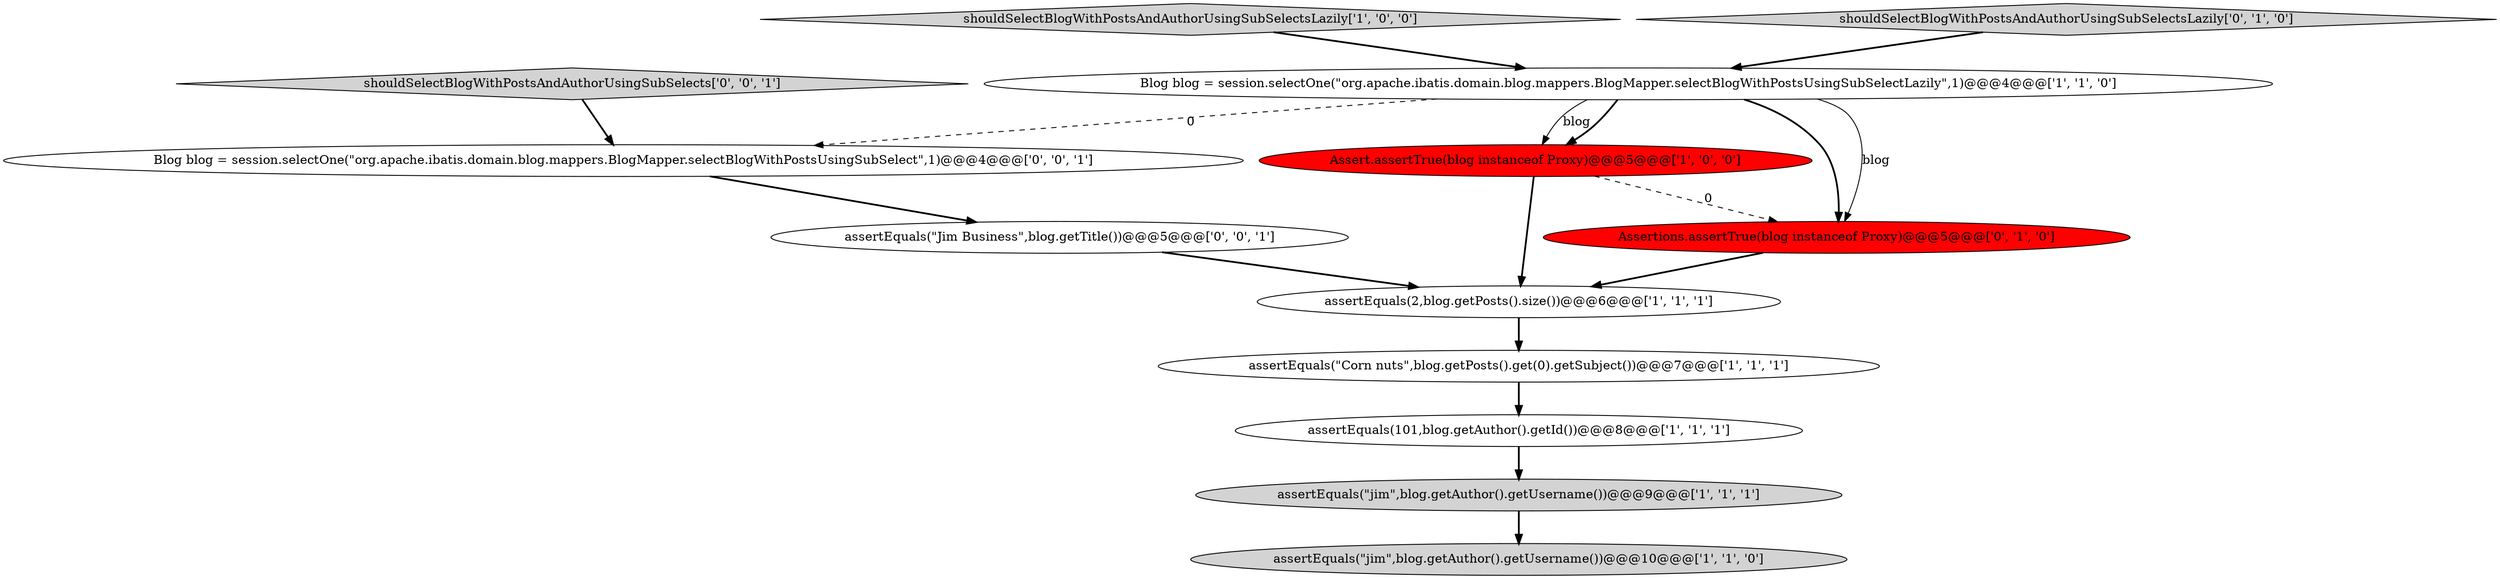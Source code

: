 digraph {
2 [style = filled, label = "Assert.assertTrue(blog instanceof Proxy)@@@5@@@['1', '0', '0']", fillcolor = red, shape = ellipse image = "AAA1AAABBB1BBB"];
10 [style = filled, label = "assertEquals(\"Jim Business\",blog.getTitle())@@@5@@@['0', '0', '1']", fillcolor = white, shape = ellipse image = "AAA0AAABBB3BBB"];
4 [style = filled, label = "shouldSelectBlogWithPostsAndAuthorUsingSubSelectsLazily['1', '0', '0']", fillcolor = lightgray, shape = diamond image = "AAA0AAABBB1BBB"];
7 [style = filled, label = "assertEquals(\"Corn nuts\",blog.getPosts().get(0).getSubject())@@@7@@@['1', '1', '1']", fillcolor = white, shape = ellipse image = "AAA0AAABBB1BBB"];
3 [style = filled, label = "assertEquals(\"jim\",blog.getAuthor().getUsername())@@@10@@@['1', '1', '0']", fillcolor = lightgray, shape = ellipse image = "AAA0AAABBB1BBB"];
12 [style = filled, label = "shouldSelectBlogWithPostsAndAuthorUsingSubSelects['0', '0', '1']", fillcolor = lightgray, shape = diamond image = "AAA0AAABBB3BBB"];
9 [style = filled, label = "Assertions.assertTrue(blog instanceof Proxy)@@@5@@@['0', '1', '0']", fillcolor = red, shape = ellipse image = "AAA1AAABBB2BBB"];
1 [style = filled, label = "Blog blog = session.selectOne(\"org.apache.ibatis.domain.blog.mappers.BlogMapper.selectBlogWithPostsUsingSubSelectLazily\",1)@@@4@@@['1', '1', '0']", fillcolor = white, shape = ellipse image = "AAA0AAABBB1BBB"];
11 [style = filled, label = "Blog blog = session.selectOne(\"org.apache.ibatis.domain.blog.mappers.BlogMapper.selectBlogWithPostsUsingSubSelect\",1)@@@4@@@['0', '0', '1']", fillcolor = white, shape = ellipse image = "AAA0AAABBB3BBB"];
5 [style = filled, label = "assertEquals(\"jim\",blog.getAuthor().getUsername())@@@9@@@['1', '1', '1']", fillcolor = lightgray, shape = ellipse image = "AAA0AAABBB1BBB"];
6 [style = filled, label = "assertEquals(2,blog.getPosts().size())@@@6@@@['1', '1', '1']", fillcolor = white, shape = ellipse image = "AAA0AAABBB1BBB"];
8 [style = filled, label = "shouldSelectBlogWithPostsAndAuthorUsingSubSelectsLazily['0', '1', '0']", fillcolor = lightgray, shape = diamond image = "AAA0AAABBB2BBB"];
0 [style = filled, label = "assertEquals(101,blog.getAuthor().getId())@@@8@@@['1', '1', '1']", fillcolor = white, shape = ellipse image = "AAA0AAABBB1BBB"];
5->3 [style = bold, label=""];
8->1 [style = bold, label=""];
1->2 [style = solid, label="blog"];
1->2 [style = bold, label=""];
1->9 [style = solid, label="blog"];
7->0 [style = bold, label=""];
4->1 [style = bold, label=""];
6->7 [style = bold, label=""];
2->9 [style = dashed, label="0"];
11->10 [style = bold, label=""];
1->11 [style = dashed, label="0"];
2->6 [style = bold, label=""];
10->6 [style = bold, label=""];
1->9 [style = bold, label=""];
9->6 [style = bold, label=""];
0->5 [style = bold, label=""];
12->11 [style = bold, label=""];
}
